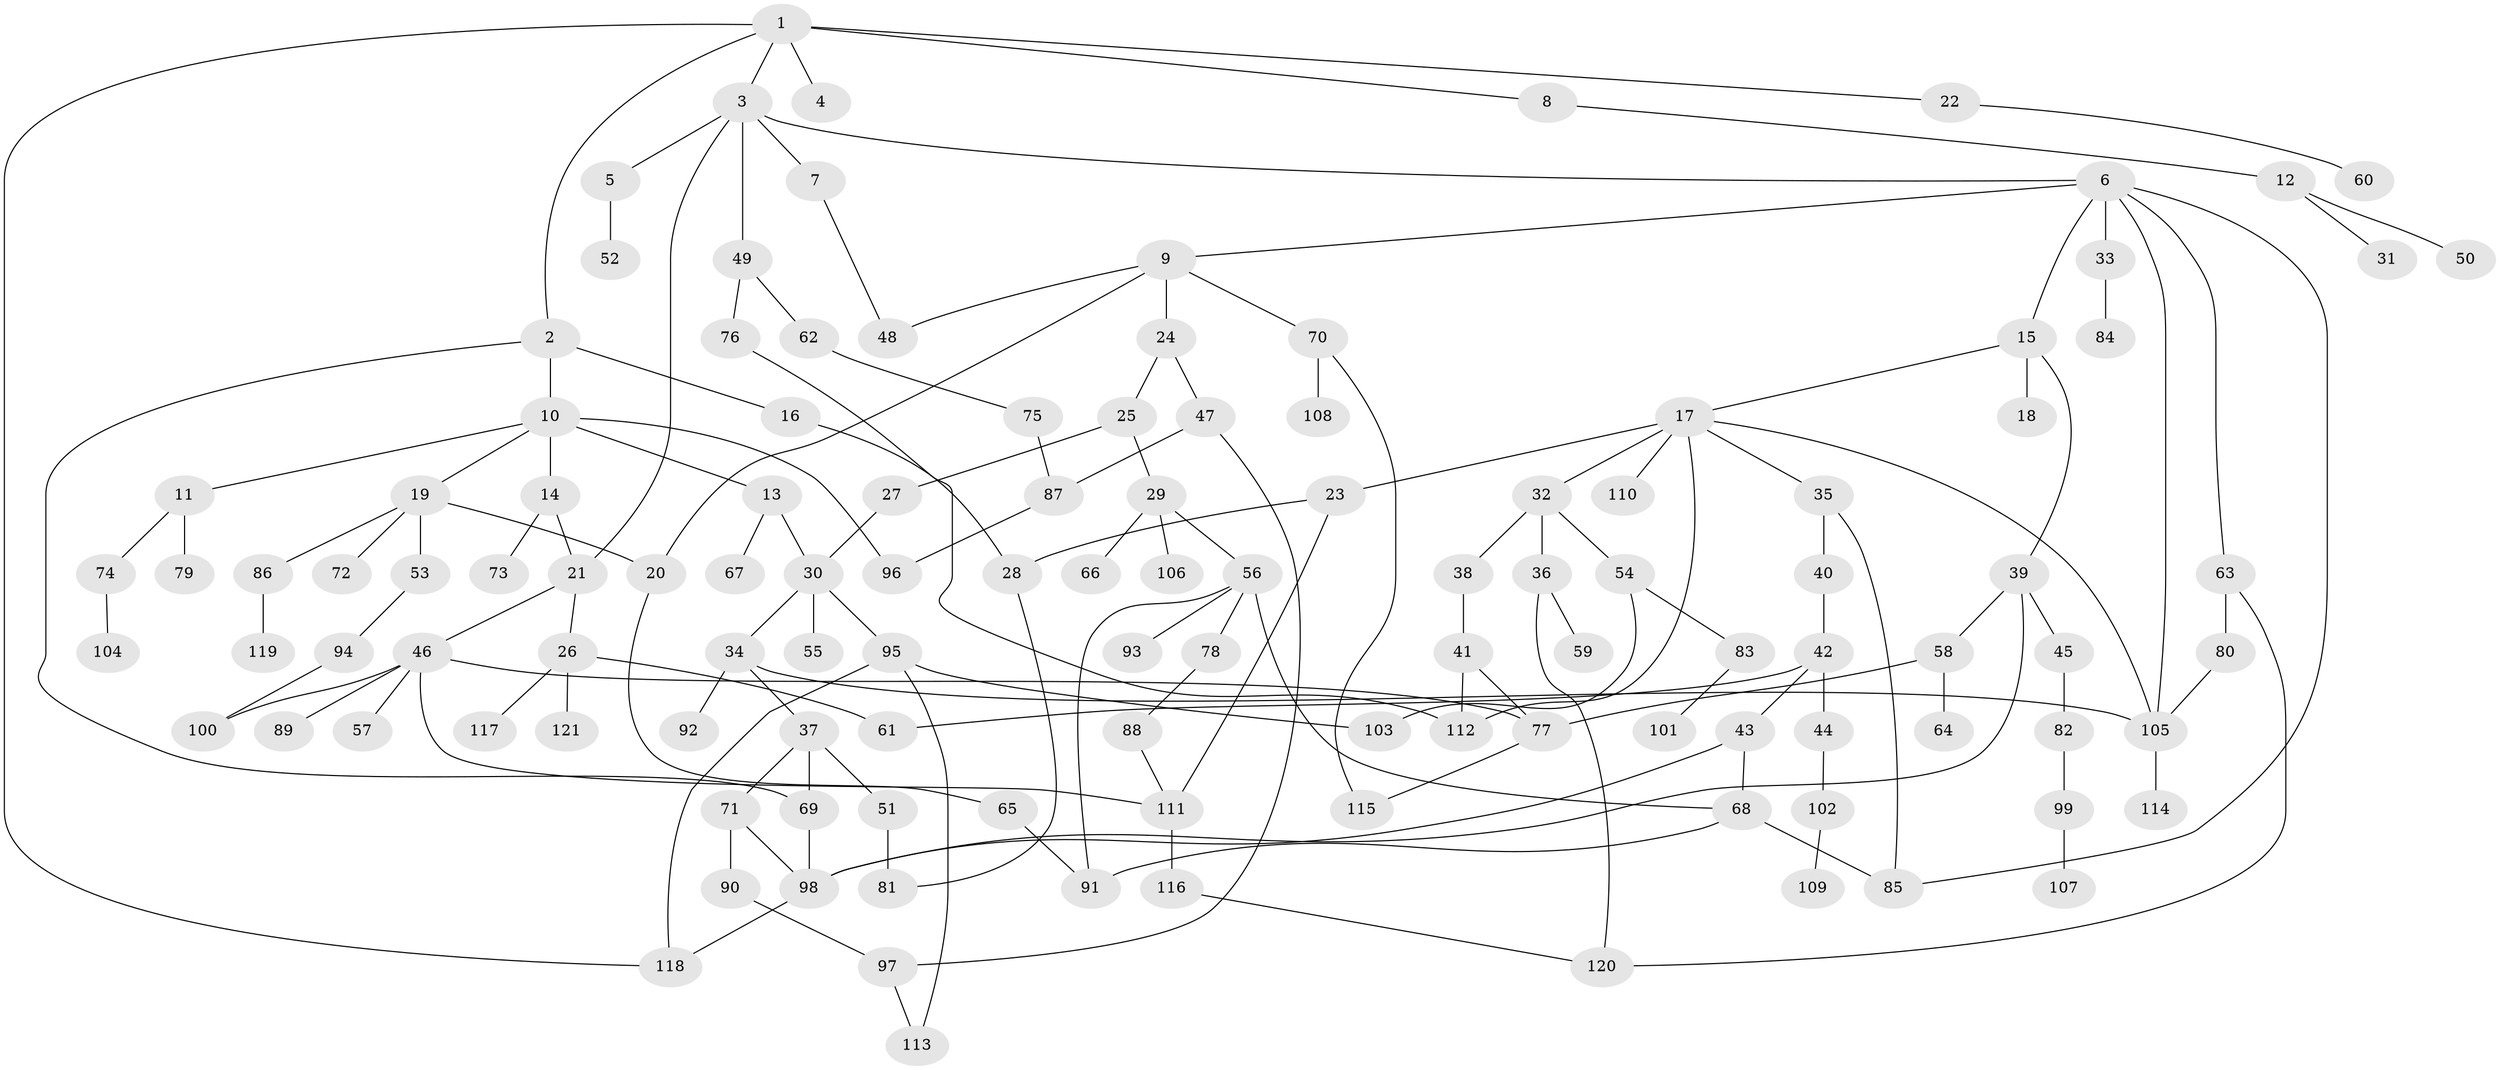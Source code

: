 // Generated by graph-tools (version 1.1) at 2025/34/03/09/25 02:34:31]
// undirected, 121 vertices, 156 edges
graph export_dot {
graph [start="1"]
  node [color=gray90,style=filled];
  1;
  2;
  3;
  4;
  5;
  6;
  7;
  8;
  9;
  10;
  11;
  12;
  13;
  14;
  15;
  16;
  17;
  18;
  19;
  20;
  21;
  22;
  23;
  24;
  25;
  26;
  27;
  28;
  29;
  30;
  31;
  32;
  33;
  34;
  35;
  36;
  37;
  38;
  39;
  40;
  41;
  42;
  43;
  44;
  45;
  46;
  47;
  48;
  49;
  50;
  51;
  52;
  53;
  54;
  55;
  56;
  57;
  58;
  59;
  60;
  61;
  62;
  63;
  64;
  65;
  66;
  67;
  68;
  69;
  70;
  71;
  72;
  73;
  74;
  75;
  76;
  77;
  78;
  79;
  80;
  81;
  82;
  83;
  84;
  85;
  86;
  87;
  88;
  89;
  90;
  91;
  92;
  93;
  94;
  95;
  96;
  97;
  98;
  99;
  100;
  101;
  102;
  103;
  104;
  105;
  106;
  107;
  108;
  109;
  110;
  111;
  112;
  113;
  114;
  115;
  116;
  117;
  118;
  119;
  120;
  121;
  1 -- 2;
  1 -- 3;
  1 -- 4;
  1 -- 8;
  1 -- 22;
  1 -- 118;
  2 -- 10;
  2 -- 16;
  2 -- 69;
  3 -- 5;
  3 -- 6;
  3 -- 7;
  3 -- 49;
  3 -- 21;
  5 -- 52;
  6 -- 9;
  6 -- 15;
  6 -- 33;
  6 -- 63;
  6 -- 105;
  6 -- 85;
  7 -- 48;
  8 -- 12;
  9 -- 24;
  9 -- 70;
  9 -- 48;
  9 -- 20;
  10 -- 11;
  10 -- 13;
  10 -- 14;
  10 -- 19;
  10 -- 96;
  11 -- 74;
  11 -- 79;
  12 -- 31;
  12 -- 50;
  13 -- 67;
  13 -- 30;
  14 -- 21;
  14 -- 73;
  15 -- 17;
  15 -- 18;
  15 -- 39;
  16 -- 28;
  17 -- 23;
  17 -- 32;
  17 -- 35;
  17 -- 110;
  17 -- 105;
  17 -- 112;
  19 -- 20;
  19 -- 53;
  19 -- 72;
  19 -- 86;
  20 -- 65;
  21 -- 26;
  21 -- 46;
  22 -- 60;
  23 -- 28;
  23 -- 111;
  24 -- 25;
  24 -- 47;
  25 -- 27;
  25 -- 29;
  26 -- 117;
  26 -- 121;
  26 -- 61;
  27 -- 30;
  28 -- 81;
  29 -- 56;
  29 -- 66;
  29 -- 106;
  30 -- 34;
  30 -- 55;
  30 -- 95;
  32 -- 36;
  32 -- 38;
  32 -- 54;
  33 -- 84;
  34 -- 37;
  34 -- 92;
  34 -- 105;
  35 -- 40;
  35 -- 85;
  36 -- 59;
  36 -- 120;
  37 -- 51;
  37 -- 71;
  37 -- 69;
  38 -- 41;
  39 -- 45;
  39 -- 58;
  39 -- 98;
  40 -- 42;
  41 -- 112;
  41 -- 77;
  42 -- 43;
  42 -- 44;
  42 -- 61;
  43 -- 98;
  43 -- 68;
  44 -- 102;
  45 -- 82;
  46 -- 57;
  46 -- 77;
  46 -- 89;
  46 -- 100;
  46 -- 111;
  47 -- 87;
  47 -- 97;
  49 -- 62;
  49 -- 76;
  51 -- 81;
  53 -- 94;
  54 -- 83;
  54 -- 103;
  56 -- 68;
  56 -- 78;
  56 -- 91;
  56 -- 93;
  58 -- 64;
  58 -- 77;
  62 -- 75;
  63 -- 80;
  63 -- 120;
  65 -- 91;
  68 -- 91;
  68 -- 85;
  69 -- 98;
  70 -- 108;
  70 -- 115;
  71 -- 90;
  71 -- 98;
  74 -- 104;
  75 -- 87;
  76 -- 112;
  77 -- 115;
  78 -- 88;
  80 -- 105;
  82 -- 99;
  83 -- 101;
  86 -- 119;
  87 -- 96;
  88 -- 111;
  90 -- 97;
  94 -- 100;
  95 -- 113;
  95 -- 118;
  95 -- 103;
  97 -- 113;
  98 -- 118;
  99 -- 107;
  102 -- 109;
  105 -- 114;
  111 -- 116;
  116 -- 120;
}
